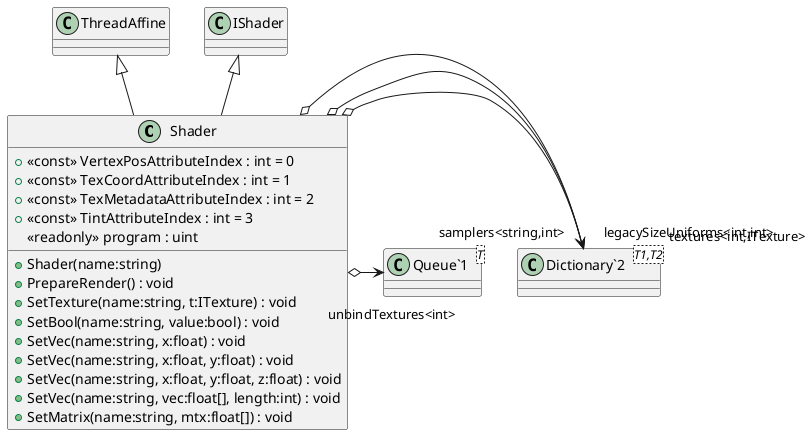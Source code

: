 @startuml
class Shader {
    + <<const>> VertexPosAttributeIndex : int = 0
    + <<const>> TexCoordAttributeIndex : int = 1
    + <<const>> TexMetadataAttributeIndex : int = 2
    + <<const>> TintAttributeIndex : int = 3
    <<readonly>> program : uint
    + Shader(name:string)
    + PrepareRender() : void
    + SetTexture(name:string, t:ITexture) : void
    + SetBool(name:string, value:bool) : void
    + SetVec(name:string, x:float) : void
    + SetVec(name:string, x:float, y:float) : void
    + SetVec(name:string, x:float, y:float, z:float) : void
    + SetVec(name:string, vec:float[], length:int) : void
    + SetMatrix(name:string, mtx:float[]) : void
}
class "Dictionary`2"<T1,T2> {
}
class "Queue`1"<T> {
}
ThreadAffine <|-- Shader
IShader <|-- Shader
Shader o-> "samplers<string,int>" "Dictionary`2"
Shader o-> "legacySizeUniforms<int,int>" "Dictionary`2"
Shader o-> "textures<int,ITexture>" "Dictionary`2"
Shader o-> "unbindTextures<int>" "Queue`1"
@enduml
